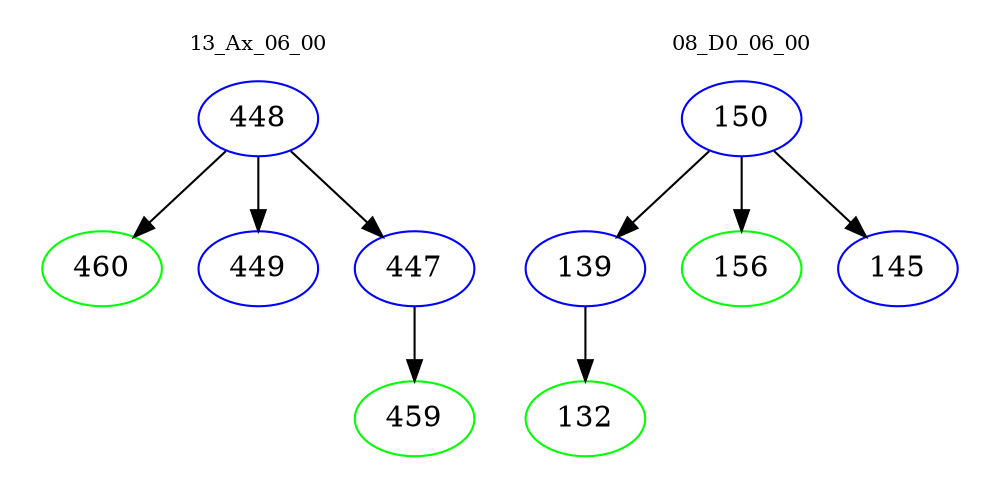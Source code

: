 digraph{
subgraph cluster_0 {
color = white
label = "13_Ax_06_00";
fontsize=10;
T0_448 [label="448", color="blue"]
T0_448 -> T0_460 [color="black"]
T0_460 [label="460", color="green"]
T0_448 -> T0_449 [color="black"]
T0_449 [label="449", color="blue"]
T0_448 -> T0_447 [color="black"]
T0_447 [label="447", color="blue"]
T0_447 -> T0_459 [color="black"]
T0_459 [label="459", color="green"]
}
subgraph cluster_1 {
color = white
label = "08_D0_06_00";
fontsize=10;
T1_150 [label="150", color="blue"]
T1_150 -> T1_139 [color="black"]
T1_139 [label="139", color="blue"]
T1_139 -> T1_132 [color="black"]
T1_132 [label="132", color="green"]
T1_150 -> T1_156 [color="black"]
T1_156 [label="156", color="green"]
T1_150 -> T1_145 [color="black"]
T1_145 [label="145", color="blue"]
}
}
